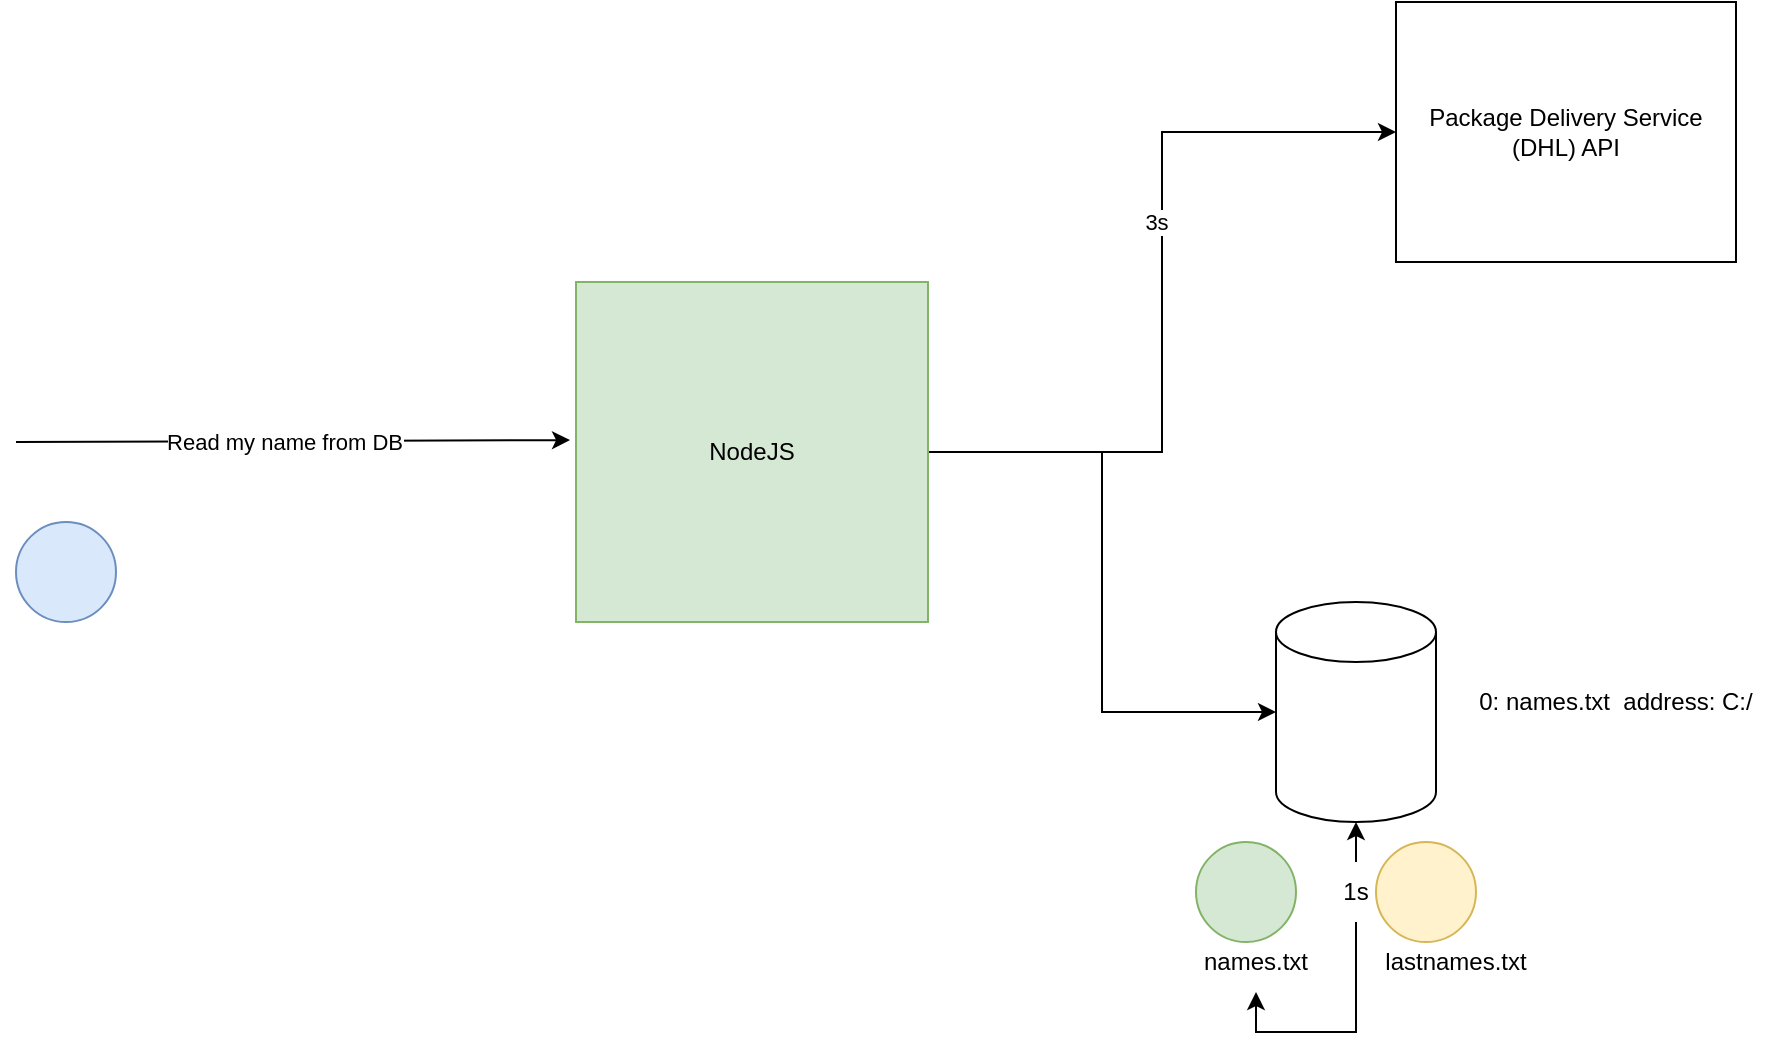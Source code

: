 <mxfile version="16.4.0" type="device"><diagram id="pfPhxGORWUJB7YuPKl8T" name="Page-1"><mxGraphModel dx="1142" dy="710" grid="1" gridSize="10" guides="1" tooltips="1" connect="1" arrows="1" fold="1" page="1" pageScale="1" pageWidth="827" pageHeight="1169" math="0" shadow="0"><root><mxCell id="0"/><mxCell id="1" parent="0"/><mxCell id="ttA0rwV0Q2PXcqgkLUGy-5" style="edgeStyle=orthogonalEdgeStyle;rounded=0;orthogonalLoop=1;jettySize=auto;html=1;exitX=1;exitY=0.5;exitDx=0;exitDy=0;entryX=0;entryY=0.5;entryDx=0;entryDy=0;entryPerimeter=0;" edge="1" parent="1" source="ttA0rwV0Q2PXcqgkLUGy-1" target="ttA0rwV0Q2PXcqgkLUGy-4"><mxGeometry relative="1" as="geometry"/></mxCell><mxCell id="ttA0rwV0Q2PXcqgkLUGy-20" style="edgeStyle=orthogonalEdgeStyle;rounded=0;orthogonalLoop=1;jettySize=auto;html=1;exitX=1;exitY=0.5;exitDx=0;exitDy=0;entryX=0;entryY=0.5;entryDx=0;entryDy=0;" edge="1" parent="1" source="ttA0rwV0Q2PXcqgkLUGy-1" target="ttA0rwV0Q2PXcqgkLUGy-19"><mxGeometry relative="1" as="geometry"/></mxCell><mxCell id="ttA0rwV0Q2PXcqgkLUGy-21" value="3s" style="edgeLabel;html=1;align=center;verticalAlign=middle;resizable=0;points=[];" vertex="1" connectable="0" parent="ttA0rwV0Q2PXcqgkLUGy-20"><mxGeometry x="0.203" y="-4" relative="1" as="geometry"><mxPoint x="-7" y="5" as="offset"/></mxGeometry></mxCell><mxCell id="ttA0rwV0Q2PXcqgkLUGy-1" value="NodeJS" style="rounded=0;whiteSpace=wrap;html=1;fillColor=#d5e8d4;strokeColor=#82b366;" vertex="1" parent="1"><mxGeometry x="310" y="230" width="176" height="170" as="geometry"/></mxCell><mxCell id="ttA0rwV0Q2PXcqgkLUGy-2" value="" style="endArrow=classic;html=1;rounded=0;entryX=-0.017;entryY=0.465;entryDx=0;entryDy=0;entryPerimeter=0;" edge="1" parent="1" target="ttA0rwV0Q2PXcqgkLUGy-1"><mxGeometry width="50" height="50" relative="1" as="geometry"><mxPoint x="30" y="310" as="sourcePoint"/><mxPoint x="460" y="340" as="targetPoint"/></mxGeometry></mxCell><mxCell id="ttA0rwV0Q2PXcqgkLUGy-3" value="Read my name from DB" style="edgeLabel;html=1;align=center;verticalAlign=middle;resizable=0;points=[];" vertex="1" connectable="0" parent="ttA0rwV0Q2PXcqgkLUGy-2"><mxGeometry x="-0.033" relative="1" as="geometry"><mxPoint as="offset"/></mxGeometry></mxCell><mxCell id="ttA0rwV0Q2PXcqgkLUGy-4" value="" style="shape=cylinder3;whiteSpace=wrap;html=1;boundedLbl=1;backgroundOutline=1;size=15;" vertex="1" parent="1"><mxGeometry x="660" y="390" width="80" height="110" as="geometry"/></mxCell><mxCell id="ttA0rwV0Q2PXcqgkLUGy-6" value="names.txt" style="text;html=1;strokeColor=none;fillColor=none;align=center;verticalAlign=middle;whiteSpace=wrap;rounded=0;" vertex="1" parent="1"><mxGeometry x="620" y="555" width="60" height="30" as="geometry"/></mxCell><mxCell id="ttA0rwV0Q2PXcqgkLUGy-7" value="lastnames.txt" style="text;html=1;strokeColor=none;fillColor=none;align=center;verticalAlign=middle;whiteSpace=wrap;rounded=0;" vertex="1" parent="1"><mxGeometry x="720" y="555" width="60" height="30" as="geometry"/></mxCell><mxCell id="ttA0rwV0Q2PXcqgkLUGy-8" value="0: names.txt&amp;nbsp; address: C:/" style="text;html=1;strokeColor=none;fillColor=none;align=center;verticalAlign=middle;whiteSpace=wrap;rounded=0;" vertex="1" parent="1"><mxGeometry x="750" y="400" width="160" height="80" as="geometry"/></mxCell><mxCell id="ttA0rwV0Q2PXcqgkLUGy-10" style="edgeStyle=orthogonalEdgeStyle;rounded=0;orthogonalLoop=1;jettySize=auto;html=1;exitX=0.5;exitY=0;exitDx=0;exitDy=0;entryX=0.5;entryY=1;entryDx=0;entryDy=0;entryPerimeter=0;" edge="1" parent="1" source="ttA0rwV0Q2PXcqgkLUGy-9" target="ttA0rwV0Q2PXcqgkLUGy-4"><mxGeometry relative="1" as="geometry"/></mxCell><mxCell id="ttA0rwV0Q2PXcqgkLUGy-11" style="edgeStyle=orthogonalEdgeStyle;rounded=0;orthogonalLoop=1;jettySize=auto;html=1;exitX=0.5;exitY=1;exitDx=0;exitDy=0;entryX=0.5;entryY=1;entryDx=0;entryDy=0;" edge="1" parent="1" source="ttA0rwV0Q2PXcqgkLUGy-9" target="ttA0rwV0Q2PXcqgkLUGy-6"><mxGeometry relative="1" as="geometry"/></mxCell><mxCell id="ttA0rwV0Q2PXcqgkLUGy-9" value="1s" style="text;html=1;strokeColor=none;fillColor=none;align=center;verticalAlign=middle;whiteSpace=wrap;rounded=0;" vertex="1" parent="1"><mxGeometry x="670" y="520" width="60" height="30" as="geometry"/></mxCell><mxCell id="ttA0rwV0Q2PXcqgkLUGy-13" value="" style="ellipse;whiteSpace=wrap;html=1;aspect=fixed;fillColor=#fff2cc;strokeColor=#d6b656;" vertex="1" parent="1"><mxGeometry x="710" y="510" width="50" height="50" as="geometry"/></mxCell><mxCell id="ttA0rwV0Q2PXcqgkLUGy-17" value="" style="ellipse;whiteSpace=wrap;html=1;aspect=fixed;fillColor=#d5e8d4;strokeColor=#82b366;" vertex="1" parent="1"><mxGeometry x="620" y="510" width="50" height="50" as="geometry"/></mxCell><mxCell id="ttA0rwV0Q2PXcqgkLUGy-18" value="" style="ellipse;whiteSpace=wrap;html=1;aspect=fixed;fillColor=#dae8fc;strokeColor=#6c8ebf;" vertex="1" parent="1"><mxGeometry x="30" y="350" width="50" height="50" as="geometry"/></mxCell><mxCell id="ttA0rwV0Q2PXcqgkLUGy-19" value="Package Delivery Service&lt;br&gt;(DHL) API" style="rounded=0;whiteSpace=wrap;html=1;" vertex="1" parent="1"><mxGeometry x="720" y="90" width="170" height="130" as="geometry"/></mxCell></root></mxGraphModel></diagram></mxfile>